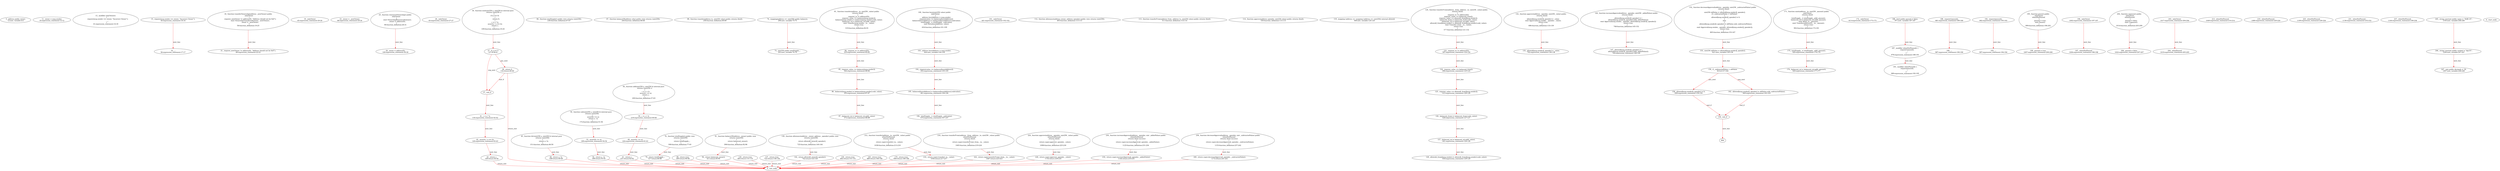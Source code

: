 digraph  {
12 [label="3_ address public owner;\n12-new_variable-4-4", method="", type_label=new_variable];
35 [label="11_ owner = msg.sender;\n35-expression_statement-12-12", method="", type_label=expression_statement];
41 [label="13_ modifier onlyOwner() \n    {\n        require(msg.sender == owner, \"Incorrect Owner\");\n        _;\n    }\n41-expression_statement-14-18", method="", type_label=expression_statement];
44 [label="15_ require(msg.sender == owner, \"Incorrect Owner\");\n44-expression_statement-16-16", method="", type_label=expression_statement];
56 [label="16_ _;\n56-expression_statement-17-17", method="", type_label=expression_statement];
58 [label="18_ function transferOwnership(address _newOwner) public\n    onlyOwner \n    {\n        require(_newOwner != address(0), \"Address should not be 0x0\");\n        emit OwnershipTransferred(owner, _newOwner);\n        owner = _newOwner;\n    }\n58-function_definition-19-25", method="transferOwnership(address _newOwner)", type_label=function_definition];
65 [label="19_ onlyOwner\n65-expression_statement-20-20", method="transferOwnership(address _newOwner)", type_label=expression_statement];
68 [label="21_ require(_newOwner != address(0), \"Address should not be 0x0\");\n68-expression_statement-22-22", method="transferOwnership(address _newOwner)", type_label=expression_statement];
86 [label="23_ owner = _newOwner;\n86-expression_statement-24-24", method="transferOwnership(address _newOwner)", type_label=expression_statement];
90 [label="25_ function renounceOwnership() public \n    onlyOwner \n    {\n        emit OwnershipRenounced(owner);\n        owner = address(0);\n    }\n90-function_definition-26-31", method="renounceOwnership()", type_label=function_definition];
93 [label="26_ onlyOwner\n93-expression_statement-27-27", method="renounceOwnership()", type_label=expression_statement];
100 [label="29_ owner = address(0);\n100-expression_statement-30-30", method="renounceOwnership()", type_label=expression_statement];
109 [label="34_ function mul(uint256 a, uint256 b) internal pure \n    returns (uint256 c) \n    {\n        if (a == 0) \n        {\n            return 0;\n        }\n        c = a * b;\n        assert(c / a == b);\n        return c;\n    }\n109-function_definition-35-45", method="mul(uint256 a,uint256 b)", type_label=function_definition];
127 [label="37_ if_a == 0\n127-if-38-41", method="mul(uint256 a,uint256 b)", type_label=if];
1335 [label="37_ end_if", method="mul(uint256 a,uint256 b)", type_label=end_if];
132 [label="39_ return 0;\n132-return-40-40", method="mul(uint256 a,uint256 b)", type_label=return];
134 [label="41_ c = a * b;\n134-expression_statement-42-42", method="mul(uint256 a,uint256 b)", type_label=expression_statement];
140 [label="42_ assert(c / a == b);\n140-expression_statement-43-43", method="mul(uint256 a,uint256 b)", type_label=expression_statement];
149 [label="43_ return c;\n149-return-44-44", method="mul(uint256 a,uint256 b)", type_label=return];
151 [label="45_ function div(uint256 a, uint256 b) internal pure \n    returns (uint256) \n    {\n        return a / b;\n    }\n151-function_definition-46-50", method="div(uint256 a,uint256 b)", type_label=function_definition];
168 [label="48_ return a / b;\n168-return-49-49", method="div(uint256 a,uint256 b)", type_label=return];
172 [label="50_ function sub(uint256 a, uint256 b) internal pure \n    returns (uint256) \n    {\n        assert(b <= a);\n        return a - b;\n    }\n172-function_definition-51-56", method="sub(uint256 a,uint256 b)", type_label=function_definition];
189 [label="53_ assert(b <= a);\n189-expression_statement-54-54", method="sub(uint256 a,uint256 b)", type_label=expression_statement];
196 [label="54_ return a - b;\n196-return-55-55", method="sub(uint256 a,uint256 b)", type_label=return];
200 [label="56_ function add(uint256 a, uint256 b) internal pure \n    returns (uint256 c) \n    {\n        c = a + b;\n        assert(c >= a);\n        return c;\n    }\n200-function_definition-57-63", method="add(uint256 a,uint256 b)", type_label=function_definition];
218 [label="59_ c = a + b;\n218-expression_statement-60-60", method="add(uint256 a,uint256 b)", type_label=expression_statement];
224 [label="60_ assert(c >= a);\n224-expression_statement-61-61", method="add(uint256 a,uint256 b)", type_label=expression_statement];
231 [label="61_ return c;\n231-return-62-62", method="add(uint256 a,uint256 b)", type_label=return];
236 [label="66_ function totalSupply() public view returns (uint256);\n236-function_definition-67-67", method="totalSupply()", type_label=function_definition];
244 [label="67_ function balanceOf(address who) public view returns (uint256);\n244-function_definition-68-68", method="balanceOf(address who)", type_label=function_definition];
256 [label="68_ function transfer(address to, uint256 value) public returns (bool);\n256-function_definition-69-69", method="transfer(address to,uint256 value)", type_label=function_definition];
296 [label="74_ mapping(address => uint256) public balances;\n296-new_variable-75-75", method="", type_label=new_variable];
303 [label="75_ uint256 public totalSupply_;\n303-new_variable-76-76", method="", type_label=new_variable];
308 [label="76_ function totalSupply() public view \n    returns (uint256) \n    {\n        return totalSupply_;\n    }\n308-function_definition-77-81", method="totalSupply()", type_label=function_definition];
317 [label="79_ return totalSupply_;\n317-return-80-80", method="totalSupply()", type_label=return];
319 [label="81_ function transfer(address _to, uint256 _value) public \n    returns (bool) \n    {\n        require(_to != address(0));\n        require(_value <= balances[msg.sender]);\n        balances[msg.sender] = balances[msg.sender].sub(_value);\n        balances[_to] = balances[_to].add(_value);\n        emit Transfer(msg.sender, _to, _value);\n        return true;\n    }\n319-function_definition-82-91", method="transfer(address _to,uint256 _value)", type_label=function_definition];
335 [label="84_ require(_to != address(0));\n335-expression_statement-85-85", method="transfer(address _to,uint256 _value)", type_label=expression_statement];
344 [label="85_ require(_value <= balances[msg.sender]);\n344-expression_statement-86-86", method="transfer(address _to,uint256 _value)", type_label=expression_statement];
355 [label="86_ balances[msg.sender] = balances[msg.sender].sub(_value);\n355-expression_statement-87-87", method="transfer(address _to,uint256 _value)", type_label=expression_statement];
372 [label="87_ balances[_to] = balances[_to].add(_value);\n372-expression_statement-88-88", method="transfer(address _to,uint256 _value)", type_label=expression_statement];
395 [label="89_ return true;\n395-return-90-90", method="transfer(address _to,uint256 _value)", type_label=return];
398 [label="91_ function balanceOf(address _owner) public view \n    returns (uint256) \n    {\n        return balances[_owner];\n    }\n398-function_definition-92-96", method="balanceOf(address _owner)", type_label=function_definition];
411 [label="94_ return balances[_owner];\n411-return-95-95", method="balanceOf(address _owner)", type_label=return];
434 [label="100_ function burn(uint256 value) public\n    onlyOwner\n    {\n        address burnAddress = msg.sender;\n        require(value <= balances[burnAddress]);\n        balances[burnAddress] = balances[burnAddress].sub(value);\n        totalSupply_ = totalSupply_.sub(value);\n        emit Burn(burnAddress, value);\n    }\n434-function_definition-101-109", method="burn(uint256 value)", type_label=function_definition];
441 [label="101_ onlyOwner\n441-expression_statement-102-102", method="burn(uint256 value)", type_label=expression_statement];
444 [label="103_ address burnAddress = msg.sender;\n444-new_variable-104-104", method="burn(uint256 value)", type_label=new_variable];
452 [label="104_ require(value <= balances[burnAddress]);\n452-expression_statement-105-105", method="burn(uint256 value)", type_label=expression_statement];
461 [label="105_ balances[burnAddress] = balances[burnAddress].sub(value);\n461-expression_statement-106-106", method="burn(uint256 value)", type_label=expression_statement];
474 [label="106_ totalSupply_ = totalSupply_.sub(value);\n474-expression_statement-107-107", method="burn(uint256 value)", type_label=expression_statement];
495 [label="112_ function allowance(address owner, address spender) public view returns (uint256);\n495-function_definition-113-113", method="allowance(address owner,address spender)", type_label=function_definition];
511 [label="113_ function transferFrom(address from, address to, uint256 value) public returns (bool);\n511-function_definition-114-114", method="transferFrom(address from,address to,uint256 value)", type_label=function_definition];
530 [label="114_ function approve(address spender, uint256 value) public returns (bool);\n530-function_definition-115-115", method="approve(address spender,uint256 value)", type_label=function_definition];
568 [label="119_ mapping (address => mapping (address => uint256)) internal allowed;\n568-new_variable-120-120", method="", type_label=new_variable];
577 [label="120_ function transferFrom(address _from, address _to, uint256 _value) public\n    returns (bool)\n    {\n        require(_to != address(0));\n        require(_value <= balances[_from]);\n        require(_value <= allowed[_from][msg.sender]);\n        balances[_from] = balances[_from].sub(_value);\n        balances[_to] = balances[_to].add(_value);\n        allowed[_from][msg.sender] = allowed[_from][msg.sender].sub(_value);\n        emit Transfer(_from, _to, _value);\n        return true;\n    }\n577-function_definition-121-132", method="transferFrom(address _from,address _to,uint256 _value)", type_label=function_definition];
597 [label="123_ require(_to != address(0));\n597-expression_statement-124-124", method="transferFrom(address _from,address _to,uint256 _value)", type_label=expression_statement];
606 [label="124_ require(_value <= balances[_from]);\n606-expression_statement-125-125", method="transferFrom(address _from,address _to,uint256 _value)", type_label=expression_statement];
615 [label="125_ require(_value <= allowed[_from][msg.sender]);\n615-expression_statement-126-126", method="transferFrom(address _from,address _to,uint256 _value)", type_label=expression_statement];
628 [label="126_ balances[_from] = balances[_from].sub(_value);\n628-expression_statement-127-127", method="transferFrom(address _from,address _to,uint256 _value)", type_label=expression_statement];
641 [label="127_ balances[_to] = balances[_to].add(_value);\n641-expression_statement-128-128", method="transferFrom(address _from,address _to,uint256 _value)", type_label=expression_statement];
654 [label="128_ allowed[_from][msg.sender] = allowed[_from][msg.sender].sub(_value);\n654-expression_statement-129-129", method="transferFrom(address _from,address _to,uint256 _value)", type_label=expression_statement];
683 [label="130_ return true;\n683-return-131-131", method="transferFrom(address _from,address _to,uint256 _value)", type_label=return];
686 [label="132_ function approve(address _spender, uint256 _value) public \n    returns (bool) \n    {\n        allowed[msg.sender][_spender] = _value;\n        emit Approval(msg.sender, _spender, _value);\n        return true;\n    }\n686-function_definition-133-139", method="approve(address _spender,uint256 _value)", type_label=function_definition];
702 [label="135_ allowed[msg.sender][_spender] = _value;\n702-expression_statement-136-136", method="approve(address _spender,uint256 _value)", type_label=expression_statement];
722 [label="137_ return true;\n722-return-138-138", method="approve(address _spender,uint256 _value)", type_label=return];
725 [label="139_ function allowance(address _owner, address _spender) public view\n    returns (uint256)\n    {\n        return allowed[_owner][_spender];\n    }\n725-function_definition-140-144", method="allowance(address _owner,address _spender)", type_label=function_definition];
742 [label="142_ return allowed[_owner][_spender];\n742-return-143-143", method="allowance(address _owner,address _spender)", type_label=return];
748 [label="144_ function increaseApproval(address _spender, uint256 _addedValue) public\n    returns (bool)\n    {\n        allowed[msg.sender][_spender] = (\n        allowed[msg.sender][_spender].add(_addedValue));\n        emit Approval(msg.sender, _spender, allowed[msg.sender][_spender]);\n        return true;\n    }\n748-function_definition-145-152", method="increaseApproval(address _spender,uint256 _addedValue)", type_label=function_definition];
764 [label="147_ allowed[msg.sender][_spender] = (\n        allowed[msg.sender][_spender].add(_addedValue));\n764-expression_statement-148-149", method="increaseApproval(address _spender,uint256 _addedValue)", type_label=expression_statement];
802 [label="150_ return true;\n802-return-151-151", method="increaseApproval(address _spender,uint256 _addedValue)", type_label=return];
805 [label="152_ function decreaseApproval(address _spender, uint256 _subtractedValue) public\n    returns (bool)\n    {\n        uint256 oldValue = allowed[msg.sender][_spender];\n        if (_subtractedValue > oldValue) \n        {\n            allowed[msg.sender][_spender] = 0;\n        } \n        else \n        {\n            allowed[msg.sender][_spender] = oldValue.sub(_subtractedValue);\n        }\n        emit Approval(msg.sender, _spender, allowed[msg.sender][_spender]);\n        return true;\n    }\n805-function_definition-153-167", method="decreaseApproval(address _spender,uint256 _subtractedValue)", type_label=function_definition];
821 [label="155_ uint256 oldValue = allowed[msg.sender][_spender];\n821-new_variable-156-156", method="decreaseApproval(address _spender,uint256 _subtractedValue)", type_label=new_variable];
833 [label="156_ if__subtractedValue > oldValue\n833-if-157-164", method="decreaseApproval(address _spender,uint256 _subtractedValue)", type_label=if];
2041 [label="156_ end_if", method="decreaseApproval(address _spender,uint256 _subtractedValue)", type_label=end_if];
838 [label="158_ allowed[msg.sender][_spender] = 0;\n838-expression_statement-159-159", method="decreaseApproval(address _spender,uint256 _subtractedValue)", type_label=expression_statement];
849 [label="162_ allowed[msg.sender][_spender] = oldValue.sub(_subtractedValue);\n849-expression_statement-163-163", method="decreaseApproval(address _spender,uint256 _subtractedValue)", type_label=expression_statement];
880 [label="165_ return true;\n880-return-166-166", method="decreaseApproval(address _spender,uint256 _subtractedValue)", type_label=return];
902 [label="171_ function mint(address _to, uint256 _amount) public\n    onlyOwner\n    returns (bool)\n    {\n        totalSupply_ = totalSupply_.add(_amount);\n        balances[_to] = balances[_to].add(_amount);\n        emit Mint(_to, _amount);\n        emit Transfer(address(0), _to, _amount);\n        return true;\n    }\n902-function_definition-172-181", method="mint(address _to,uint256 _amount)", type_label=function_definition];
913 [label="172_ onlyOwner\n913-expression_statement-173-173", method="mint(address _to,uint256 _amount)", type_label=expression_statement];
920 [label="175_ totalSupply_ = totalSupply_.add(_amount);\n920-expression_statement-176-176", method="mint(address _to,uint256 _amount)", type_label=expression_statement];
929 [label="176_ balances[_to] = balances[_to].add(_amount);\n929-expression_statement-177-177", method="mint(address _to,uint256 _amount)", type_label=expression_statement];
958 [label="179_ return true;\n958-return-180-180", method="mint(address _to,uint256 _amount)", type_label=return];
971 [label="186_ bool public paused = false;\n971-new_variable-187-187", method="", type_label=new_variable];
978 [label="187_ modifier whenNotPaused() {\n        require(!paused);\n        _;\n    }\n978-expression_statement-188-191", method="", type_label=expression_statement];
981 [label="188_ require(!paused);\n981-expression_statement-189-189", method="", type_label=expression_statement];
987 [label="189_ _;\n987-expression_statement-190-190", method="", type_label=expression_statement];
989 [label="191_ modifier whenPaused() {\n        require(paused);\n        _;\n    }\n989-expression_statement-192-195", method="", type_label=expression_statement];
992 [label="192_ require(paused);\n992-expression_statement-193-193", method="", type_label=expression_statement];
997 [label="193_ _;\n997-expression_statement-194-194", method="", type_label=expression_statement];
999 [label="195_ function pause() public\n    onlyOwner \n    whenNotPaused  \n    {\n        paused = true;\n        emit Pause();\n    }\n999-function_definition-196-202", method="pause()", type_label=function_definition];
1002 [label="196_ onlyOwner\n1002-expression_statement-197-197", method="pause()", type_label=expression_statement];
1004 [label="197_ whenNotPaused\n1004-expression_statement-198-198", method="pause()", type_label=expression_statement];
1007 [label="199_ paused = true;\n1007-expression_statement-200-200", method="pause()", type_label=expression_statement];
1014 [label="202_ function unpause() public\n    onlyOwner \n    whenPaused  \n    {\n        paused = false;\n        emit Unpause();\n    }\n1014-function_definition-203-209", method="unpause()", type_label=function_definition];
1017 [label="203_ onlyOwner\n1017-expression_statement-204-204", method="unpause()", type_label=expression_statement];
1019 [label="204_ whenPaused\n1019-expression_statement-205-205", method="unpause()", type_label=expression_statement];
1022 [label="206_ paused = false;\n1022-expression_statement-207-207", method="unpause()", type_label=expression_statement];
1038 [label="212_ function transfer(address _to, uint256 _value) public\n    whenNotPaused\n    returns (bool)\n    {\n        return super.transfer(_to, _value);\n    }\n1038-function_definition-213-218", method="transfer(address _to,uint256 _value)", type_label=function_definition];
1049 [label="213_ whenNotPaused\n1049-expression_statement-214-214", method="transfer(address _to,uint256 _value)", type_label=expression_statement];
1056 [label="216_ return super.transfer(_to, _value);\n1056-return-217-217", method="transfer(address _to,uint256 _value)", type_label=return];
1065 [label="218_ function transferFrom(address _from, address _to, uint256 _value) public\n    whenNotPaused\n    returns (bool)\n    {\n        return super.transferFrom(_from, _to, _value);\n    }\n1065-function_definition-219-224", method="transferFrom(address _from,address _to,uint256 _value)", type_label=function_definition];
1080 [label="219_ whenNotPaused\n1080-expression_statement-220-220", method="transferFrom(address _from,address _to,uint256 _value)", type_label=expression_statement];
1087 [label="222_ return super.transferFrom(_from, _to, _value);\n1087-return-223-223", method="transferFrom(address _from,address _to,uint256 _value)", type_label=return];
1098 [label="224_ function approve(address _spender, uint256 _value) public\n    whenNotPaused\n    returns (bool)\n    {\n        return super.approve(_spender, _value);\n    }\n1098-function_definition-225-230", method="approve(address _spender,uint256 _value)", type_label=function_definition];
1109 [label="225_ whenNotPaused\n1109-expression_statement-226-226", method="approve(address _spender,uint256 _value)", type_label=expression_statement];
1116 [label="228_ return super.approve(_spender, _value);\n1116-return-229-229", method="approve(address _spender,uint256 _value)", type_label=return];
1125 [label="230_ function increaseApproval(address _spender, uint _addedValue) public\n    whenNotPaused\n    returns (bool success)\n    {\n        return super.increaseApproval(_spender, _addedValue);\n    }\n1125-function_definition-231-236", method="increaseApproval(address _spender,uint _addedValue)", type_label=function_definition];
1136 [label="231_ whenNotPaused\n1136-expression_statement-232-232", method="increaseApproval(address _spender,uint _addedValue)", type_label=expression_statement];
1144 [label="234_ return super.increaseApproval(_spender, _addedValue);\n1144-return-235-235", method="increaseApproval(address _spender,uint _addedValue)", type_label=return];
1153 [label="236_ function decreaseApproval(address _spender, uint _subtractedValue) public\n    whenNotPaused\n    returns (bool success)\n    {\n        return super.decreaseApproval(_spender, _subtractedValue);\n    }\n1153-function_definition-237-242", method="decreaseApproval(address _spender,uint _subtractedValue)", type_label=function_definition];
1164 [label="237_ whenNotPaused\n1164-expression_statement-238-238", method="decreaseApproval(address _spender,uint _subtractedValue)", type_label=expression_statement];
1172 [label="240_ return super.decreaseApproval(_spender, _subtractedValue);\n1172-return-241-241", method="decreaseApproval(address _spender,uint _subtractedValue)", type_label=return];
1193 [label="245_ string constant public name = \"DQR 10\";\n1193-new_variable-246-246", method="", type_label=new_variable];
1200 [label="246_ string constant public symbol = \"dqr10\";\n1200-new_variable-247-247", method="", type_label=new_variable];
1207 [label="247_ uint public decimals = 18;\n1207-new_variable-248-248", method="", type_label=new_variable];
1 [label="0_ start_node", method="", type_label=start];
2 [label="0_ exit_node", method="", type_label=exit];
864;
44 -> 56  [color=red, controlflow_type=next_line, edge_type=CFG_edge, key=0, label=next_line];
58 -> 68  [color=red, controlflow_type=next_line, edge_type=CFG_edge, key=0, label=next_line];
90 -> 100  [color=red, controlflow_type=next_line, edge_type=CFG_edge, key=0, label=next_line];
109 -> 127  [color=red, controlflow_type=next_line, edge_type=CFG_edge, key=0, label=next_line];
127 -> 132  [color=red, controlflow_type=pos_next, edge_type=CFG_edge, key=0, label=pos_next];
127 -> 1335  [color=red, controlflow_type=neg_next, edge_type=CFG_edge, key=0, label=neg_next];
1335 -> 134  [color=red, controlflow_type=next_line, edge_type=CFG_edge, key=0, label=next_line];
132 -> 1335  [color=red, controlflow_type=end_if, edge_type=CFG_edge, key=0, label=end_if];
132 -> 2  [color=red, controlflow_type=return_exit, edge_type=CFG_edge, key=0, label=return_exit];
134 -> 140  [color=red, controlflow_type=next_line, edge_type=CFG_edge, key=0, label=next_line];
140 -> 149  [color=red, controlflow_type=next_line, edge_type=CFG_edge, key=0, label=next_line];
149 -> 2  [color=red, controlflow_type=return_exit, edge_type=CFG_edge, key=0, label=return_exit];
151 -> 168  [color=red, controlflow_type=next_line, edge_type=CFG_edge, key=0, label=next_line];
168 -> 2  [color=red, controlflow_type=return_exit, edge_type=CFG_edge, key=0, label=return_exit];
172 -> 189  [color=red, controlflow_type=next_line, edge_type=CFG_edge, key=0, label=next_line];
189 -> 196  [color=red, controlflow_type=next_line, edge_type=CFG_edge, key=0, label=next_line];
196 -> 2  [color=red, controlflow_type=return_exit, edge_type=CFG_edge, key=0, label=return_exit];
200 -> 218  [color=red, controlflow_type=next_line, edge_type=CFG_edge, key=0, label=next_line];
218 -> 224  [color=red, controlflow_type=next_line, edge_type=CFG_edge, key=0, label=next_line];
224 -> 231  [color=red, controlflow_type=next_line, edge_type=CFG_edge, key=0, label=next_line];
231 -> 2  [color=red, controlflow_type=return_exit, edge_type=CFG_edge, key=0, label=return_exit];
296 -> 303  [color=red, controlflow_type=next_line, edge_type=CFG_edge, key=0, label=next_line];
308 -> 317  [color=red, controlflow_type=next_line, edge_type=CFG_edge, key=0, label=next_line];
317 -> 2  [color=red, controlflow_type=return_exit, edge_type=CFG_edge, key=0, label=return_exit];
319 -> 335  [color=red, controlflow_type=next_line, edge_type=CFG_edge, key=0, label=next_line];
335 -> 344  [color=red, controlflow_type=next_line, edge_type=CFG_edge, key=0, label=next_line];
344 -> 355  [color=red, controlflow_type=next_line, edge_type=CFG_edge, key=0, label=next_line];
355 -> 372  [color=red, controlflow_type=next_line, edge_type=CFG_edge, key=0, label=next_line];
395 -> 2  [color=red, controlflow_type=return_exit, edge_type=CFG_edge, key=0, label=return_exit];
398 -> 411  [color=red, controlflow_type=next_line, edge_type=CFG_edge, key=0, label=next_line];
411 -> 2  [color=red, controlflow_type=return_exit, edge_type=CFG_edge, key=0, label=return_exit];
434 -> 444  [color=red, controlflow_type=next_line, edge_type=CFG_edge, key=0, label=next_line];
444 -> 452  [color=red, controlflow_type=next_line, edge_type=CFG_edge, key=0, label=next_line];
452 -> 461  [color=red, controlflow_type=next_line, edge_type=CFG_edge, key=0, label=next_line];
461 -> 474  [color=red, controlflow_type=next_line, edge_type=CFG_edge, key=0, label=next_line];
577 -> 597  [color=red, controlflow_type=next_line, edge_type=CFG_edge, key=0, label=next_line];
597 -> 606  [color=red, controlflow_type=next_line, edge_type=CFG_edge, key=0, label=next_line];
606 -> 615  [color=red, controlflow_type=next_line, edge_type=CFG_edge, key=0, label=next_line];
615 -> 628  [color=red, controlflow_type=next_line, edge_type=CFG_edge, key=0, label=next_line];
628 -> 641  [color=red, controlflow_type=next_line, edge_type=CFG_edge, key=0, label=next_line];
641 -> 654  [color=red, controlflow_type=next_line, edge_type=CFG_edge, key=0, label=next_line];
683 -> 2  [color=red, controlflow_type=return_exit, edge_type=CFG_edge, key=0, label=return_exit];
686 -> 702  [color=red, controlflow_type=next_line, edge_type=CFG_edge, key=0, label=next_line];
722 -> 2  [color=red, controlflow_type=return_exit, edge_type=CFG_edge, key=0, label=return_exit];
725 -> 742  [color=red, controlflow_type=next_line, edge_type=CFG_edge, key=0, label=next_line];
742 -> 2  [color=red, controlflow_type=return_exit, edge_type=CFG_edge, key=0, label=return_exit];
748 -> 764  [color=red, controlflow_type=next_line, edge_type=CFG_edge, key=0, label=next_line];
802 -> 2  [color=red, controlflow_type=return_exit, edge_type=CFG_edge, key=0, label=return_exit];
805 -> 821  [color=red, controlflow_type=next_line, edge_type=CFG_edge, key=0, label=next_line];
821 -> 833  [color=red, controlflow_type=next_line, edge_type=CFG_edge, key=0, label=next_line];
833 -> 838  [color=red, controlflow_type=pos_next, edge_type=CFG_edge, key=0, label=pos_next];
833 -> 849  [color=red, controlflow_type=neg_next, edge_type=CFG_edge, key=0, label=neg_next];
2041 -> 864  [color=red, controlflow_type=next_line, edge_type=CFG_edge, key=0, label=next_line];
838 -> 2041  [color=red, controlflow_type=end_if, edge_type=CFG_edge, key=0, label=end_if];
849 -> 2041  [color=red, controlflow_type=end_if, edge_type=CFG_edge, key=0, label=end_if];
880 -> 2  [color=red, controlflow_type=return_exit, edge_type=CFG_edge, key=0, label=return_exit];
902 -> 920  [color=red, controlflow_type=next_line, edge_type=CFG_edge, key=0, label=next_line];
920 -> 929  [color=red, controlflow_type=next_line, edge_type=CFG_edge, key=0, label=next_line];
958 -> 2  [color=red, controlflow_type=return_exit, edge_type=CFG_edge, key=0, label=return_exit];
971 -> 978  [color=red, controlflow_type=next_line, edge_type=CFG_edge, key=0, label=next_line];
978 -> 989  [color=red, controlflow_type=next_line, edge_type=CFG_edge, key=0, label=next_line];
981 -> 987  [color=red, controlflow_type=next_line, edge_type=CFG_edge, key=0, label=next_line];
992 -> 997  [color=red, controlflow_type=next_line, edge_type=CFG_edge, key=0, label=next_line];
999 -> 1007  [color=red, controlflow_type=next_line, edge_type=CFG_edge, key=0, label=next_line];
1002 -> 1004  [color=red, controlflow_type=next_line, edge_type=CFG_edge, key=0, label=next_line];
1014 -> 1022  [color=red, controlflow_type=next_line, edge_type=CFG_edge, key=0, label=next_line];
1017 -> 1019  [color=red, controlflow_type=next_line, edge_type=CFG_edge, key=0, label=next_line];
1038 -> 1056  [color=red, controlflow_type=next_line, edge_type=CFG_edge, key=0, label=next_line];
1056 -> 2  [color=red, controlflow_type=return_exit, edge_type=CFG_edge, key=0, label=return_exit];
1065 -> 1087  [color=red, controlflow_type=next_line, edge_type=CFG_edge, key=0, label=next_line];
1087 -> 2  [color=red, controlflow_type=return_exit, edge_type=CFG_edge, key=0, label=return_exit];
1098 -> 1116  [color=red, controlflow_type=next_line, edge_type=CFG_edge, key=0, label=next_line];
1116 -> 2  [color=red, controlflow_type=return_exit, edge_type=CFG_edge, key=0, label=return_exit];
1125 -> 1144  [color=red, controlflow_type=next_line, edge_type=CFG_edge, key=0, label=next_line];
1144 -> 2  [color=red, controlflow_type=return_exit, edge_type=CFG_edge, key=0, label=return_exit];
1153 -> 1172  [color=red, controlflow_type=next_line, edge_type=CFG_edge, key=0, label=next_line];
1172 -> 2  [color=red, controlflow_type=return_exit, edge_type=CFG_edge, key=0, label=return_exit];
1193 -> 1200  [color=red, controlflow_type=next_line, edge_type=CFG_edge, key=0, label=next_line];
1200 -> 1207  [color=red, controlflow_type=next_line, edge_type=CFG_edge, key=0, label=next_line];
}
